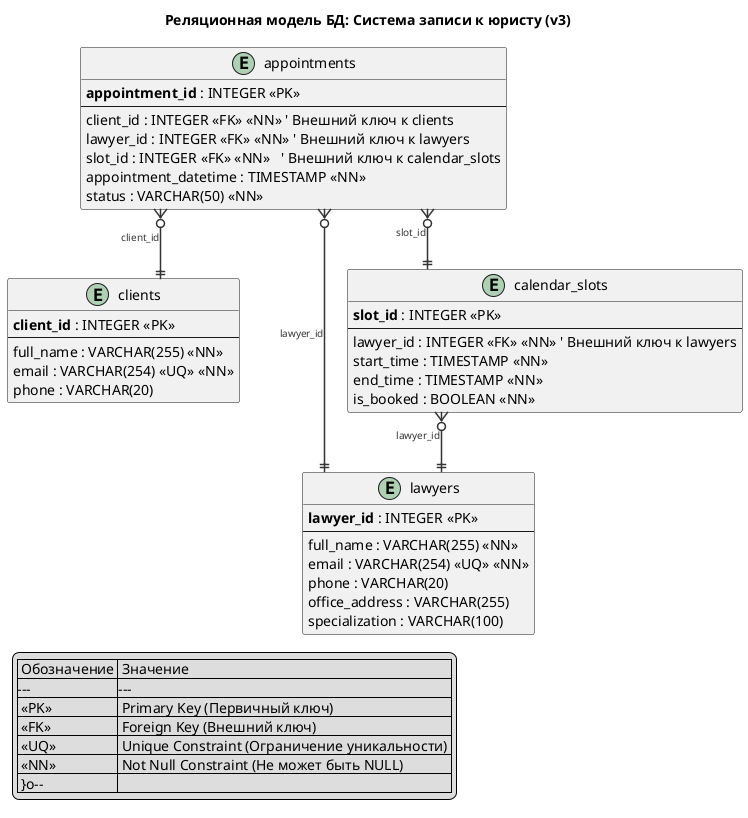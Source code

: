 @startuml Реляционная_Модель_БД_Записи_к_Юристу_v3

' --- Настройки внешнего вида ---
hide empty members
skinparam linetype ortho
skinparam shadowing false
skinparam handwritten false
' Убрана строка skinparam defaultFontName
skinparam entity { 
    BackgroundColor White
    BorderColor #6C757D
    HeaderBackgroundColor #6C757D
    FontColor #333333
    HeaderFontColor White
    BorderThickness 1.5
}
skinparam arrow {
    Color #333333
    Thickness 1.5
    FontColor #333333
    FontSize 10
}

title Реляционная модель БД: Система записи к юристу (v3)

' --- Сущности (представляющие таблицы) ---

entity "clients" as Clients {
  **client_id** : INTEGER <<PK>>
  --
  full_name : VARCHAR(255) <<NN>>
  email : VARCHAR(254) <<UQ>> <<NN>>
  phone : VARCHAR(20)
}

entity "lawyers" as Lawyers {
  **lawyer_id** : INTEGER <<PK>>
  --
  full_name : VARCHAR(255) <<NN>>
  email : VARCHAR(254) <<UQ>> <<NN>>
  phone : VARCHAR(20)
  office_address : VARCHAR(255)
  specialization : VARCHAR(100)
}

entity "appointments" as Appointments {
  **appointment_id** : INTEGER <<PK>>
  --
  client_id : INTEGER <<FK>> <<NN>> ' Внешний ключ к clients
  lawyer_id : INTEGER <<FK>> <<NN>> ' Внешний ключ к lawyers
  slot_id : INTEGER <<FK>> <<NN>>   ' Внешний ключ к calendar_slots
  appointment_datetime : TIMESTAMP <<NN>>
  status : VARCHAR(50) <<NN>>
}

entity "calendar_slots" as CalendarSlots {
  **slot_id** : INTEGER <<PK>>
  --
  lawyer_id : INTEGER <<FK>> <<NN>> ' Внешний ключ к lawyers
  start_time : TIMESTAMP <<NN>>
  end_time : TIMESTAMP <<NN>>
  is_booked : BOOLEAN <<NN>>
}

' --- Связи (Внешние ключи) ---

Appointments }o--|| Clients : "client_id"
Appointments }o--|| Lawyers : "lawyer_id"
Appointments }o--|| CalendarSlots: "slot_id"
CalendarSlots }o--|| Lawyers : "lawyer_id"

' --- Легенда (опционально) ---
legend left
  | Обозначение | Значение |
  |---|---|
  | <<PK>> | Primary Key (Первичный ключ) |
  | <<FK>> | Foreign Key (Внешний ключ) |
  | <<UQ>> | Unique Constraint (Ограничение уникальности) |
  | <<NN>> | Not Null Constraint (Не может быть NULL) |
  | }o--|| | Связь "Многие к Одному" (Crow's Foot Notation) |
end legend

@enduml